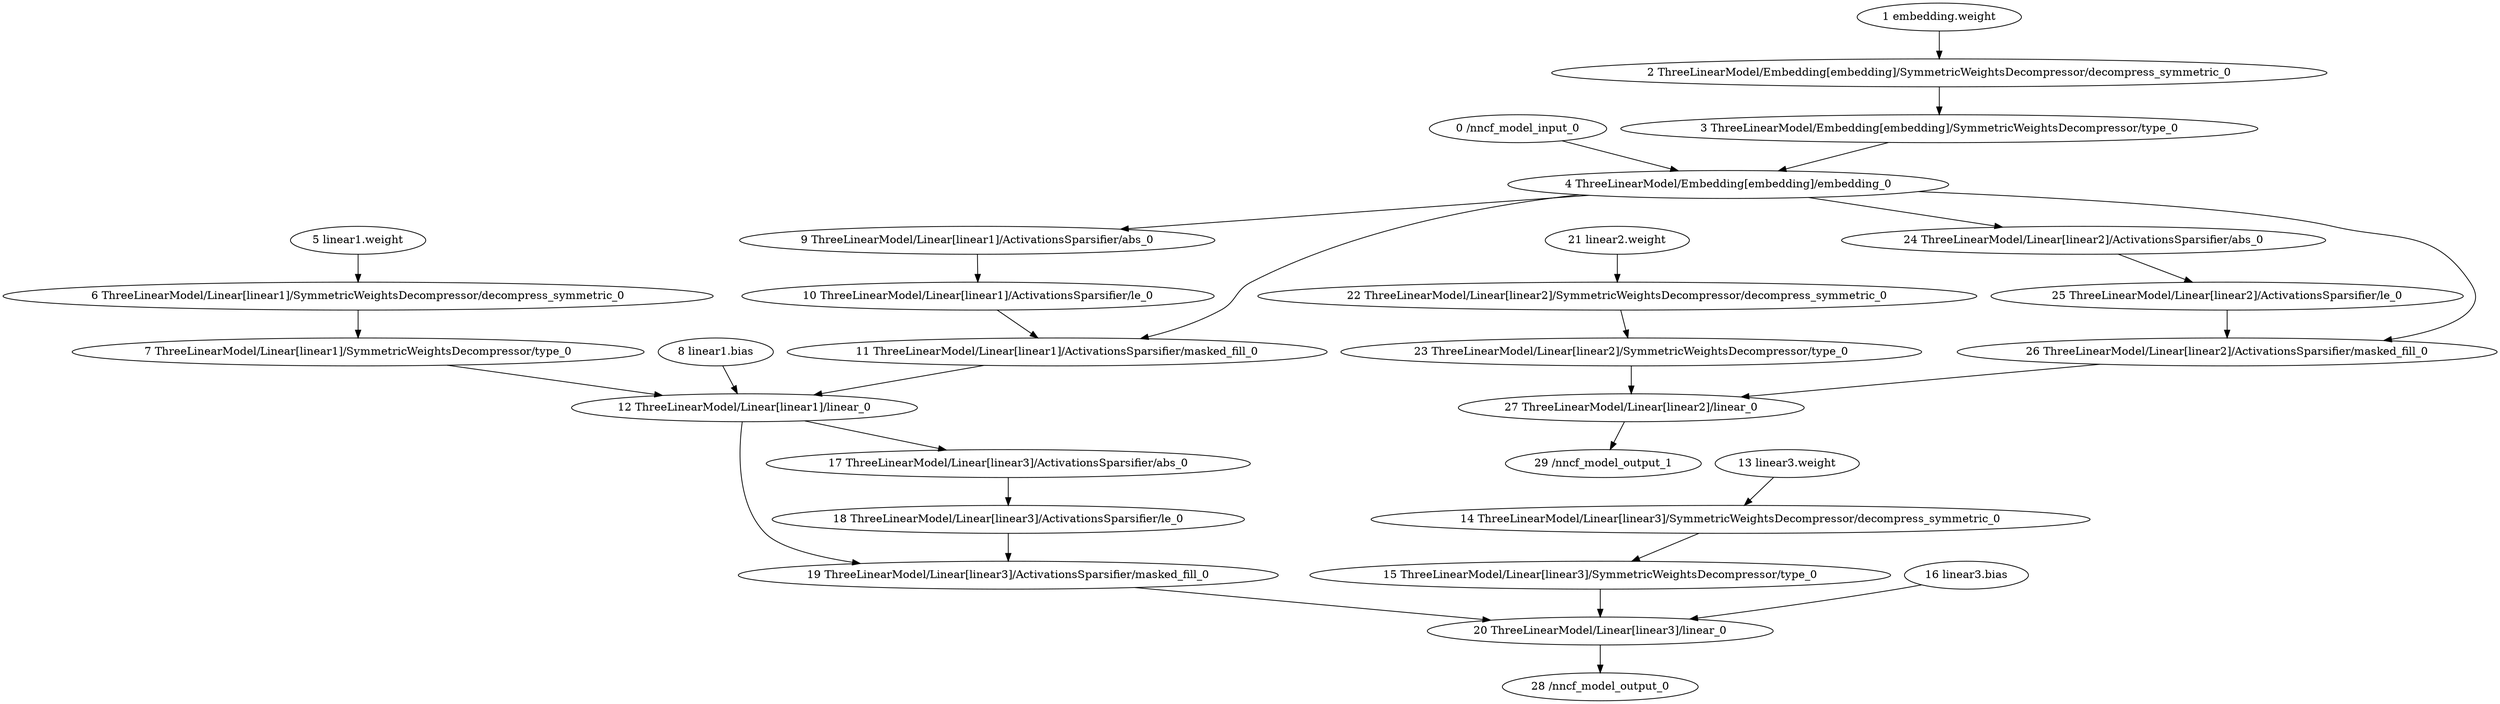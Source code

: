 strict digraph  {
"0 /nncf_model_input_0" [id=0, type=nncf_model_input];
"1 embedding.weight" [id=1, type=nncf_model_const];
"2 ThreeLinearModel/Embedding[embedding]/SymmetricWeightsDecompressor/decompress_symmetric_0" [id=2, type=decompress_symmetric];
"3 ThreeLinearModel/Embedding[embedding]/SymmetricWeightsDecompressor/type_0" [id=3, type=type];
"4 ThreeLinearModel/Embedding[embedding]/embedding_0" [id=4, type=embedding];
"5 linear1.weight" [id=5, type=nncf_model_const];
"6 ThreeLinearModel/Linear[linear1]/SymmetricWeightsDecompressor/decompress_symmetric_0" [id=6, type=decompress_symmetric];
"7 ThreeLinearModel/Linear[linear1]/SymmetricWeightsDecompressor/type_0" [id=7, type=type];
"8 linear1.bias" [id=8, type=nncf_model_const];
"9 ThreeLinearModel/Linear[linear1]/ActivationsSparsifier/abs_0" [id=9, type=abs];
"10 ThreeLinearModel/Linear[linear1]/ActivationsSparsifier/le_0" [id=10, type=le];
"11 ThreeLinearModel/Linear[linear1]/ActivationsSparsifier/masked_fill_0" [id=11, type=masked_fill];
"12 ThreeLinearModel/Linear[linear1]/linear_0" [id=12, type=linear];
"13 linear3.weight" [id=13, type=nncf_model_const];
"14 ThreeLinearModel/Linear[linear3]/SymmetricWeightsDecompressor/decompress_symmetric_0" [id=14, type=decompress_symmetric];
"15 ThreeLinearModel/Linear[linear3]/SymmetricWeightsDecompressor/type_0" [id=15, type=type];
"16 linear3.bias" [id=16, type=nncf_model_const];
"17 ThreeLinearModel/Linear[linear3]/ActivationsSparsifier/abs_0" [id=17, type=abs];
"18 ThreeLinearModel/Linear[linear3]/ActivationsSparsifier/le_0" [id=18, type=le];
"19 ThreeLinearModel/Linear[linear3]/ActivationsSparsifier/masked_fill_0" [id=19, type=masked_fill];
"20 ThreeLinearModel/Linear[linear3]/linear_0" [id=20, type=linear];
"21 linear2.weight" [id=21, type=nncf_model_const];
"22 ThreeLinearModel/Linear[linear2]/SymmetricWeightsDecompressor/decompress_symmetric_0" [id=22, type=decompress_symmetric];
"23 ThreeLinearModel/Linear[linear2]/SymmetricWeightsDecompressor/type_0" [id=23, type=type];
"24 ThreeLinearModel/Linear[linear2]/ActivationsSparsifier/abs_0" [id=24, type=abs];
"25 ThreeLinearModel/Linear[linear2]/ActivationsSparsifier/le_0" [id=25, type=le];
"26 ThreeLinearModel/Linear[linear2]/ActivationsSparsifier/masked_fill_0" [id=26, type=masked_fill];
"27 ThreeLinearModel/Linear[linear2]/linear_0" [id=27, type=linear];
"28 /nncf_model_output_0" [id=28, type=nncf_model_output];
"29 /nncf_model_output_1" [id=29, type=nncf_model_output];
"0 /nncf_model_input_0" -> "4 ThreeLinearModel/Embedding[embedding]/embedding_0";
"1 embedding.weight" -> "2 ThreeLinearModel/Embedding[embedding]/SymmetricWeightsDecompressor/decompress_symmetric_0";
"2 ThreeLinearModel/Embedding[embedding]/SymmetricWeightsDecompressor/decompress_symmetric_0" -> "3 ThreeLinearModel/Embedding[embedding]/SymmetricWeightsDecompressor/type_0";
"3 ThreeLinearModel/Embedding[embedding]/SymmetricWeightsDecompressor/type_0" -> "4 ThreeLinearModel/Embedding[embedding]/embedding_0";
"4 ThreeLinearModel/Embedding[embedding]/embedding_0" -> "9 ThreeLinearModel/Linear[linear1]/ActivationsSparsifier/abs_0";
"4 ThreeLinearModel/Embedding[embedding]/embedding_0" -> "11 ThreeLinearModel/Linear[linear1]/ActivationsSparsifier/masked_fill_0";
"4 ThreeLinearModel/Embedding[embedding]/embedding_0" -> "24 ThreeLinearModel/Linear[linear2]/ActivationsSparsifier/abs_0";
"4 ThreeLinearModel/Embedding[embedding]/embedding_0" -> "26 ThreeLinearModel/Linear[linear2]/ActivationsSparsifier/masked_fill_0";
"5 linear1.weight" -> "6 ThreeLinearModel/Linear[linear1]/SymmetricWeightsDecompressor/decompress_symmetric_0";
"6 ThreeLinearModel/Linear[linear1]/SymmetricWeightsDecompressor/decompress_symmetric_0" -> "7 ThreeLinearModel/Linear[linear1]/SymmetricWeightsDecompressor/type_0";
"7 ThreeLinearModel/Linear[linear1]/SymmetricWeightsDecompressor/type_0" -> "12 ThreeLinearModel/Linear[linear1]/linear_0";
"8 linear1.bias" -> "12 ThreeLinearModel/Linear[linear1]/linear_0";
"9 ThreeLinearModel/Linear[linear1]/ActivationsSparsifier/abs_0" -> "10 ThreeLinearModel/Linear[linear1]/ActivationsSparsifier/le_0";
"10 ThreeLinearModel/Linear[linear1]/ActivationsSparsifier/le_0" -> "11 ThreeLinearModel/Linear[linear1]/ActivationsSparsifier/masked_fill_0";
"11 ThreeLinearModel/Linear[linear1]/ActivationsSparsifier/masked_fill_0" -> "12 ThreeLinearModel/Linear[linear1]/linear_0";
"12 ThreeLinearModel/Linear[linear1]/linear_0" -> "17 ThreeLinearModel/Linear[linear3]/ActivationsSparsifier/abs_0";
"12 ThreeLinearModel/Linear[linear1]/linear_0" -> "19 ThreeLinearModel/Linear[linear3]/ActivationsSparsifier/masked_fill_0";
"13 linear3.weight" -> "14 ThreeLinearModel/Linear[linear3]/SymmetricWeightsDecompressor/decompress_symmetric_0";
"14 ThreeLinearModel/Linear[linear3]/SymmetricWeightsDecompressor/decompress_symmetric_0" -> "15 ThreeLinearModel/Linear[linear3]/SymmetricWeightsDecompressor/type_0";
"15 ThreeLinearModel/Linear[linear3]/SymmetricWeightsDecompressor/type_0" -> "20 ThreeLinearModel/Linear[linear3]/linear_0";
"16 linear3.bias" -> "20 ThreeLinearModel/Linear[linear3]/linear_0";
"17 ThreeLinearModel/Linear[linear3]/ActivationsSparsifier/abs_0" -> "18 ThreeLinearModel/Linear[linear3]/ActivationsSparsifier/le_0";
"18 ThreeLinearModel/Linear[linear3]/ActivationsSparsifier/le_0" -> "19 ThreeLinearModel/Linear[linear3]/ActivationsSparsifier/masked_fill_0";
"19 ThreeLinearModel/Linear[linear3]/ActivationsSparsifier/masked_fill_0" -> "20 ThreeLinearModel/Linear[linear3]/linear_0";
"20 ThreeLinearModel/Linear[linear3]/linear_0" -> "28 /nncf_model_output_0";
"21 linear2.weight" -> "22 ThreeLinearModel/Linear[linear2]/SymmetricWeightsDecompressor/decompress_symmetric_0";
"22 ThreeLinearModel/Linear[linear2]/SymmetricWeightsDecompressor/decompress_symmetric_0" -> "23 ThreeLinearModel/Linear[linear2]/SymmetricWeightsDecompressor/type_0";
"23 ThreeLinearModel/Linear[linear2]/SymmetricWeightsDecompressor/type_0" -> "27 ThreeLinearModel/Linear[linear2]/linear_0";
"24 ThreeLinearModel/Linear[linear2]/ActivationsSparsifier/abs_0" -> "25 ThreeLinearModel/Linear[linear2]/ActivationsSparsifier/le_0";
"25 ThreeLinearModel/Linear[linear2]/ActivationsSparsifier/le_0" -> "26 ThreeLinearModel/Linear[linear2]/ActivationsSparsifier/masked_fill_0";
"26 ThreeLinearModel/Linear[linear2]/ActivationsSparsifier/masked_fill_0" -> "27 ThreeLinearModel/Linear[linear2]/linear_0";
"27 ThreeLinearModel/Linear[linear2]/linear_0" -> "29 /nncf_model_output_1";
}
